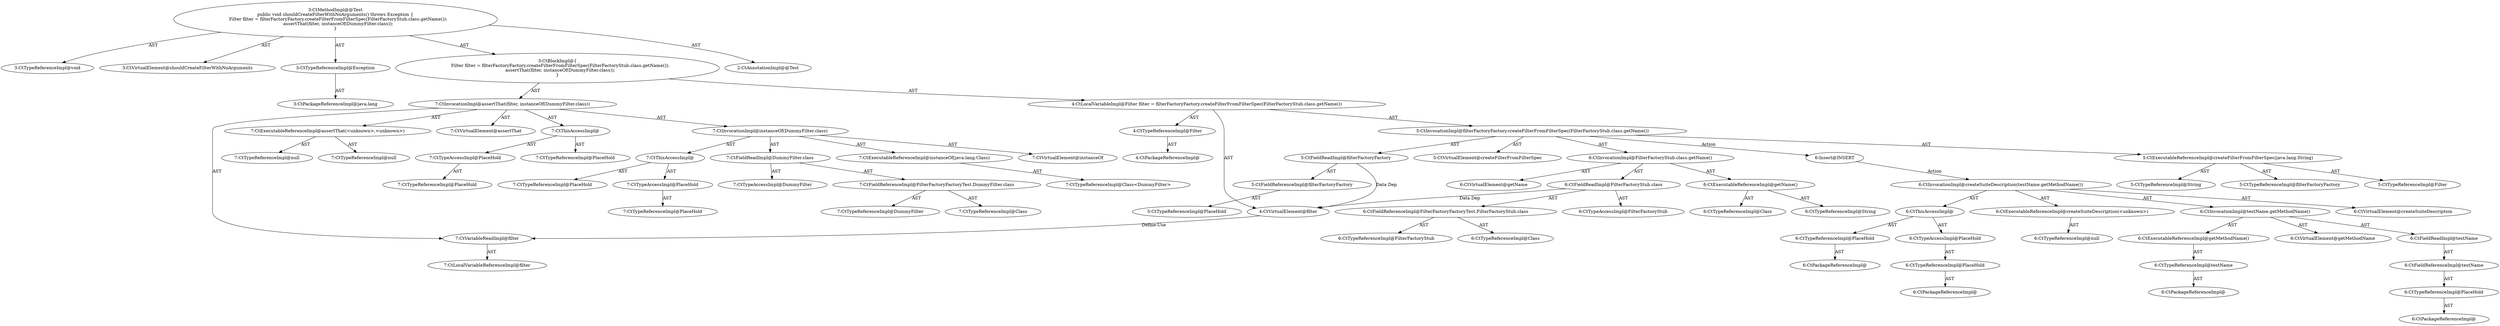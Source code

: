 digraph "shouldCreateFilterWithNoArguments#?" {
0 [label="3:CtTypeReferenceImpl@void" shape=ellipse]
1 [label="3:CtVirtualElement@shouldCreateFilterWithNoArguments" shape=ellipse]
2 [label="3:CtTypeReferenceImpl@Exception" shape=ellipse]
3 [label="3:CtPackageReferenceImpl@java.lang" shape=ellipse]
4 [label="4:CtTypeReferenceImpl@Filter" shape=ellipse]
5 [label="4:CtPackageReferenceImpl@" shape=ellipse]
6 [label="5:CtExecutableReferenceImpl@createFilterFromFilterSpec(java.lang.String)" shape=ellipse]
7 [label="5:CtTypeReferenceImpl@filterFactoryFactory" shape=ellipse]
8 [label="5:CtTypeReferenceImpl@Filter" shape=ellipse]
9 [label="5:CtTypeReferenceImpl@String" shape=ellipse]
10 [label="5:CtVirtualElement@createFilterFromFilterSpec" shape=ellipse]
11 [label="5:CtFieldReferenceImpl@filterFactoryFactory" shape=ellipse]
12 [label="5:CtTypeReferenceImpl@PlaceHold" shape=ellipse]
13 [label="5:CtFieldReadImpl@filterFactoryFactory" shape=ellipse]
14 [label="6:CtExecutableReferenceImpl@getName()" shape=ellipse]
15 [label="6:CtTypeReferenceImpl@Class" shape=ellipse]
16 [label="6:CtTypeReferenceImpl@String" shape=ellipse]
17 [label="6:CtVirtualElement@getName" shape=ellipse]
18 [label="6:CtFieldReferenceImpl@FilterFactoryFactoryTest.FilterFactoryStub.class" shape=ellipse]
19 [label="6:CtTypeReferenceImpl@FilterFactoryStub" shape=ellipse]
20 [label="6:CtTypeReferenceImpl@Class" shape=ellipse]
21 [label="6:CtFieldReadImpl@FilterFactoryStub.class" shape=ellipse]
22 [label="6:CtTypeAccessImpl@FilterFactoryStub" shape=ellipse]
23 [label="6:CtInvocationImpl@FilterFactoryStub.class.getName()" shape=ellipse]
24 [label="5:CtInvocationImpl@filterFactoryFactory.createFilterFromFilterSpec(FilterFactoryStub.class.getName())" shape=ellipse]
25 [label="4:CtVirtualElement@filter" shape=ellipse]
26 [label="4:CtLocalVariableImpl@Filter filter = filterFactoryFactory.createFilterFromFilterSpec(FilterFactoryStub.class.getName())" shape=ellipse]
27 [label="7:CtExecutableReferenceImpl@assertThat(<unknown>,<unknown>)" shape=ellipse]
28 [label="7:CtTypeReferenceImpl@null" shape=ellipse]
29 [label="7:CtTypeReferenceImpl@null" shape=ellipse]
30 [label="7:CtVirtualElement@assertThat" shape=ellipse]
31 [label="7:CtTypeAccessImpl@PlaceHold" shape=ellipse]
32 [label="7:CtTypeReferenceImpl@PlaceHold" shape=ellipse]
33 [label="7:CtThisAccessImpl@" shape=ellipse]
34 [label="7:CtTypeReferenceImpl@PlaceHold" shape=ellipse]
35 [label="7:CtVariableReadImpl@filter" shape=ellipse]
36 [label="7:CtLocalVariableReferenceImpl@filter" shape=ellipse]
37 [label="7:CtExecutableReferenceImpl@instanceOf(java.lang.Class)" shape=ellipse]
38 [label="7:CtTypeReferenceImpl@Class<DummyFilter>" shape=ellipse]
39 [label="7:CtVirtualElement@instanceOf" shape=ellipse]
40 [label="7:CtTypeAccessImpl@PlaceHold" shape=ellipse]
41 [label="7:CtTypeReferenceImpl@PlaceHold" shape=ellipse]
42 [label="7:CtThisAccessImpl@" shape=ellipse]
43 [label="7:CtTypeReferenceImpl@PlaceHold" shape=ellipse]
44 [label="7:CtFieldReferenceImpl@FilterFactoryFactoryTest.DummyFilter.class" shape=ellipse]
45 [label="7:CtTypeReferenceImpl@DummyFilter" shape=ellipse]
46 [label="7:CtTypeReferenceImpl@Class" shape=ellipse]
47 [label="7:CtFieldReadImpl@DummyFilter.class" shape=ellipse]
48 [label="7:CtTypeAccessImpl@DummyFilter" shape=ellipse]
49 [label="7:CtInvocationImpl@instanceOf(DummyFilter.class)" shape=ellipse]
50 [label="7:CtInvocationImpl@assertThat(filter, instanceOf(DummyFilter.class))" shape=ellipse]
51 [label="3:CtBlockImpl@\{
    Filter filter = filterFactoryFactory.createFilterFromFilterSpec(FilterFactoryStub.class.getName());
    assertThat(filter, instanceOf(DummyFilter.class));
\}" shape=ellipse]
52 [label="3:CtMethodImpl@@Test
public void shouldCreateFilterWithNoArguments() throws Exception \{
    Filter filter = filterFactoryFactory.createFilterFromFilterSpec(FilterFactoryStub.class.getName());
    assertThat(filter, instanceOf(DummyFilter.class));
\}" shape=ellipse]
53 [label="2:CtAnnotationImpl@@Test" shape=ellipse]
54 [label="6:Insert@INSERT" shape=ellipse]
55 [label="6:CtPackageReferenceImpl@" shape=ellipse]
56 [label="6:CtTypeReferenceImpl@PlaceHold" shape=ellipse]
57 [label="6:CtPackageReferenceImpl@" shape=ellipse]
58 [label="6:CtTypeReferenceImpl@PlaceHold" shape=ellipse]
59 [label="6:CtTypeAccessImpl@PlaceHold" shape=ellipse]
60 [label="6:CtThisAccessImpl@" shape=ellipse]
61 [label="6:CtTypeReferenceImpl@null" shape=ellipse]
62 [label="6:CtExecutableReferenceImpl@createSuiteDescription(<unknown>)" shape=ellipse]
63 [label="6:CtPackageReferenceImpl@" shape=ellipse]
64 [label="6:CtTypeReferenceImpl@PlaceHold" shape=ellipse]
65 [label="6:CtFieldReferenceImpl@testName" shape=ellipse]
66 [label="6:CtFieldReadImpl@testName" shape=ellipse]
67 [label="6:CtPackageReferenceImpl@" shape=ellipse]
68 [label="6:CtTypeReferenceImpl@testName" shape=ellipse]
69 [label="6:CtExecutableReferenceImpl@getMethodName()" shape=ellipse]
70 [label="6:CtInvocationImpl@testName.getMethodName()" shape=ellipse]
71 [label="6:CtVirtualElement@getMethodName" shape=ellipse]
72 [label="6:CtInvocationImpl@createSuiteDescription(testName.getMethodName())" shape=ellipse]
73 [label="6:CtVirtualElement@createSuiteDescription" shape=ellipse]
2 -> 3 [label="AST"];
4 -> 5 [label="AST"];
6 -> 7 [label="AST"];
6 -> 8 [label="AST"];
6 -> 9 [label="AST"];
11 -> 12 [label="AST"];
13 -> 11 [label="AST"];
13 -> 25 [label="Data Dep"];
14 -> 15 [label="AST"];
14 -> 16 [label="AST"];
18 -> 19 [label="AST"];
18 -> 20 [label="AST"];
21 -> 22 [label="AST"];
21 -> 18 [label="AST"];
21 -> 25 [label="Data Dep"];
23 -> 17 [label="AST"];
23 -> 21 [label="AST"];
23 -> 14 [label="AST"];
24 -> 10 [label="AST"];
24 -> 13 [label="AST"];
24 -> 6 [label="AST"];
24 -> 23 [label="AST"];
24 -> 54 [label="Action"];
25 -> 35 [label="Define-Use"];
26 -> 25 [label="AST"];
26 -> 4 [label="AST"];
26 -> 24 [label="AST"];
27 -> 28 [label="AST"];
27 -> 29 [label="AST"];
31 -> 32 [label="AST"];
33 -> 34 [label="AST"];
33 -> 31 [label="AST"];
35 -> 36 [label="AST"];
37 -> 38 [label="AST"];
40 -> 41 [label="AST"];
42 -> 43 [label="AST"];
42 -> 40 [label="AST"];
44 -> 45 [label="AST"];
44 -> 46 [label="AST"];
47 -> 48 [label="AST"];
47 -> 44 [label="AST"];
49 -> 39 [label="AST"];
49 -> 42 [label="AST"];
49 -> 37 [label="AST"];
49 -> 47 [label="AST"];
50 -> 30 [label="AST"];
50 -> 33 [label="AST"];
50 -> 27 [label="AST"];
50 -> 35 [label="AST"];
50 -> 49 [label="AST"];
51 -> 26 [label="AST"];
51 -> 50 [label="AST"];
52 -> 1 [label="AST"];
52 -> 53 [label="AST"];
52 -> 0 [label="AST"];
52 -> 2 [label="AST"];
52 -> 51 [label="AST"];
54 -> 72 [label="Action"];
56 -> 55 [label="AST"];
58 -> 57 [label="AST"];
59 -> 58 [label="AST"];
60 -> 56 [label="AST"];
60 -> 59 [label="AST"];
62 -> 61 [label="AST"];
64 -> 63 [label="AST"];
65 -> 64 [label="AST"];
66 -> 65 [label="AST"];
68 -> 67 [label="AST"];
69 -> 68 [label="AST"];
70 -> 71 [label="AST"];
70 -> 66 [label="AST"];
70 -> 69 [label="AST"];
72 -> 73 [label="AST"];
72 -> 60 [label="AST"];
72 -> 62 [label="AST"];
72 -> 70 [label="AST"];
}